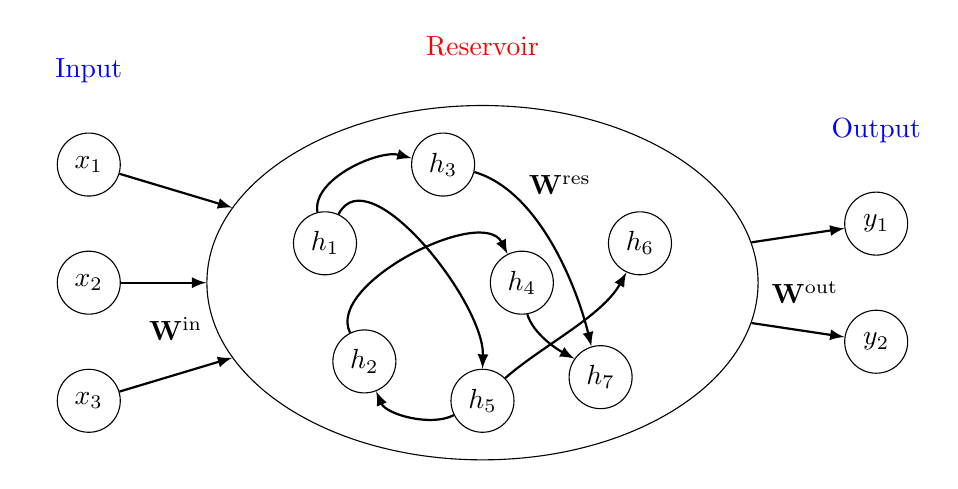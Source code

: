 \usetikzlibrary {shapes.geometric}
\usetikzlibrary{positioning}
\begin{tikzpicture}[    
    node/.style={draw, circle, minimum size=0.8cm},
    arrow/.style={->, >=latex, thick},
    hidden_layer/.style={draw, ellipse, minimum width=7cm, minimum height=4.5cm}
]

% Input layer
\node[node, label={[label distance=0.5cm,blue]north:Input}] (x1) at (0, 0) {$x_1$};
\node[node] (x2) at (0, -1.5) {$x_2$};
\node[node, label={[label distance=0.5cm]north east:$\mathbf{W}^\text{in}$}] (x3) at (0, -3) {$x_3$};

% Hidden layer
\node[hidden_layer, label={[label distance=0.5cm,red]north:Reservoir}] (hidden) at (5, -1.5) {};
\node[node] (h1) at (3, -1) {$h_1$};
\node[node] (h2) at (3.5, -2.5) {$h_2$};
\node[node] (h3) at (4.5, 0) {$h_3$};
\node[node] (h4) at (5.5, -1.5) {$h_4$};
\node[node] (h5) at (5, -3) {$h_5$};
\node[node, label={[label distance=0.3cm]north west:$\mathbf{W}^\text{res}$}] (h6) at (7, -1) {$h_6$};
\node[node] (h7) at (6.5, -2.7) {$h_7$};

% Output layer
\node[node, label={[label distance=0.5cm,blue]north:Output}] (y1) at (10, -0.75) {$y_1$};
\node[node, label={[label distance=0.1cm]north west:$\mathbf{W}^\text{out}$}] (y2) at (10, -2.25) {$y_2$};

% Edges
\foreach \i in {1,2,3}
    \draw[arrow] (x\i) -- (hidden);

\foreach \j in {1,2}
    \draw[arrow] (hidden) -- (y\j);

% Recurrent connections
\draw[arrow, bend right] (h1) to[out=70,in=135,looseness=0.8] (h3);
\draw[arrow, bend right] (h1) to[out=110,in=135,looseness=0.8] (h5);
\draw[arrow, bend right] (h2) to[out=90,in=90,looseness=0.8] (h4);
\draw[arrow, bend right] (h3) to[out=40,in=160,looseness=0.8] (h7);
\draw[arrow, bend right] (h4) to[out=330,in=195,looseness=0.8] (h7);
\draw[arrow, bend right] (h5) to[out=0,in=200,looseness=0.8] (h6);
\draw[arrow, bend right] (h5) to[out=45,in=130,looseness=0.8] (h2);

\end{tikzpicture}

